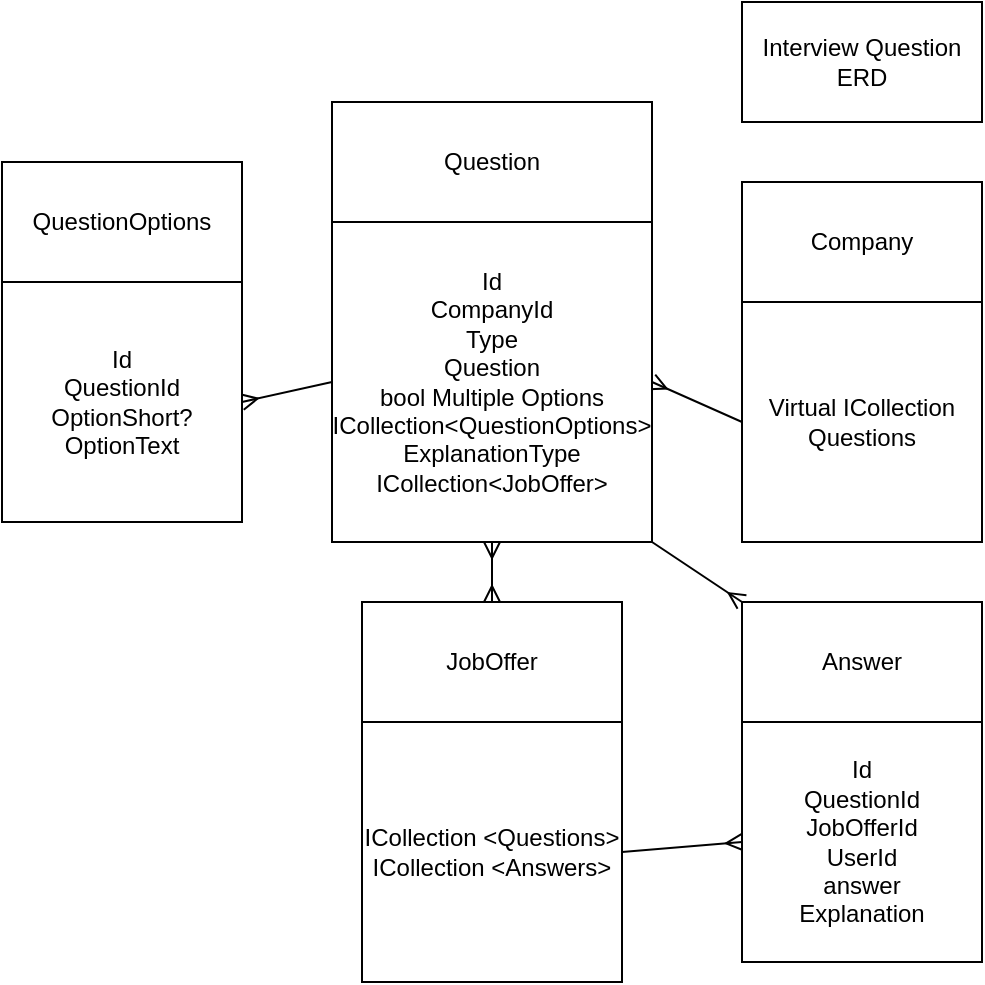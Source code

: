 <mxfile>
    <diagram id="SLfue3OMqnGUAehlpC5w" name="Page-1">
        <mxGraphModel dx="1135" dy="787" grid="1" gridSize="10" guides="1" tooltips="1" connect="1" arrows="1" fold="1" page="1" pageScale="1" pageWidth="827" pageHeight="1169" math="0" shadow="0">
            <root>
                <mxCell id="0"/>
                <mxCell id="1" parent="0"/>
                <mxCell id="2" value="Interview Question ERD" style="rounded=0;whiteSpace=wrap;html=1;" vertex="1" parent="1">
                    <mxGeometry x="400" y="130" width="120" height="60" as="geometry"/>
                </mxCell>
                <mxCell id="3" value="Question" style="rounded=0;whiteSpace=wrap;html=1;" vertex="1" parent="1">
                    <mxGeometry x="195" y="180" width="160" height="60" as="geometry"/>
                </mxCell>
                <mxCell id="11" style="edgeStyle=none;html=1;exitX=1;exitY=0.5;exitDx=0;exitDy=0;entryX=0;entryY=0.5;entryDx=0;entryDy=0;endArrow=none;endFill=0;startArrow=ERmany;startFill=0;" edge="1" parent="1" source="4" target="6">
                    <mxGeometry relative="1" as="geometry"/>
                </mxCell>
                <mxCell id="4" value="Id&lt;br&gt;CompanyId&lt;br&gt;Type&lt;br&gt;Question&lt;br&gt;bool Multiple Options&lt;br&gt;ICollection&amp;lt;QuestionOptions&amp;gt;&lt;br&gt;ExplanationType&lt;br&gt;ICollection&amp;lt;JobOffer&amp;gt;" style="whiteSpace=wrap;html=1;aspect=fixed;" vertex="1" parent="1">
                    <mxGeometry x="195" y="240" width="160" height="160" as="geometry"/>
                </mxCell>
                <mxCell id="5" value="Company" style="rounded=0;whiteSpace=wrap;html=1;" vertex="1" parent="1">
                    <mxGeometry x="400" y="220" width="120" height="60" as="geometry"/>
                </mxCell>
                <mxCell id="6" value="Virtual ICollection Questions" style="whiteSpace=wrap;html=1;aspect=fixed;" vertex="1" parent="1">
                    <mxGeometry x="400" y="280" width="120" height="120" as="geometry"/>
                </mxCell>
                <mxCell id="14" style="edgeStyle=none;html=1;exitX=0.5;exitY=0;exitDx=0;exitDy=0;entryX=0.5;entryY=1;entryDx=0;entryDy=0;startArrow=ERmany;startFill=0;endArrow=ERmany;endFill=0;" edge="1" parent="1" source="7" target="4">
                    <mxGeometry relative="1" as="geometry">
                        <mxPoint x="265" y="410" as="sourcePoint"/>
                    </mxGeometry>
                </mxCell>
                <mxCell id="7" value="JobOffer" style="rounded=0;whiteSpace=wrap;html=1;" vertex="1" parent="1">
                    <mxGeometry x="210" y="430" width="130" height="60" as="geometry"/>
                </mxCell>
                <mxCell id="8" value="ICollection &amp;lt;Questions&amp;gt;&lt;br&gt;ICollection &amp;lt;Answers&amp;gt;" style="whiteSpace=wrap;html=1;aspect=fixed;" vertex="1" parent="1">
                    <mxGeometry x="210" y="490" width="130" height="130" as="geometry"/>
                </mxCell>
                <mxCell id="13" style="edgeStyle=none;html=1;exitX=0;exitY=0;exitDx=0;exitDy=0;entryX=1;entryY=1;entryDx=0;entryDy=0;startArrow=ERmany;startFill=0;endArrow=none;endFill=0;" edge="1" parent="1" source="9" target="4">
                    <mxGeometry relative="1" as="geometry"/>
                </mxCell>
                <mxCell id="9" value="Answer" style="rounded=0;whiteSpace=wrap;html=1;" vertex="1" parent="1">
                    <mxGeometry x="400" y="430" width="120" height="60" as="geometry"/>
                </mxCell>
                <mxCell id="12" style="edgeStyle=none;html=1;exitX=0;exitY=0.5;exitDx=0;exitDy=0;entryX=1;entryY=0.5;entryDx=0;entryDy=0;startArrow=ERmany;startFill=0;endArrow=none;endFill=0;" edge="1" parent="1" source="10" target="8">
                    <mxGeometry relative="1" as="geometry"/>
                </mxCell>
                <mxCell id="10" value="Id&lt;br&gt;QuestionId&lt;br&gt;JobOfferId&lt;br&gt;UserId&lt;br&gt;answer&lt;br&gt;Explanation" style="whiteSpace=wrap;html=1;aspect=fixed;" vertex="1" parent="1">
                    <mxGeometry x="400" y="490" width="120" height="120" as="geometry"/>
                </mxCell>
                <mxCell id="15" value="QuestionOptions" style="rounded=0;whiteSpace=wrap;html=1;" vertex="1" parent="1">
                    <mxGeometry x="30" y="210" width="120" height="60" as="geometry"/>
                </mxCell>
                <mxCell id="17" style="edgeStyle=none;html=1;exitX=1;exitY=0.5;exitDx=0;exitDy=0;entryX=0;entryY=0.5;entryDx=0;entryDy=0;startArrow=ERmany;startFill=0;endArrow=none;endFill=0;" edge="1" parent="1" source="16" target="4">
                    <mxGeometry relative="1" as="geometry"/>
                </mxCell>
                <mxCell id="16" value="Id&lt;br&gt;QuestionId&lt;br&gt;OptionShort?&lt;br&gt;OptionText" style="whiteSpace=wrap;html=1;aspect=fixed;" vertex="1" parent="1">
                    <mxGeometry x="30" y="270" width="120" height="120" as="geometry"/>
                </mxCell>
            </root>
        </mxGraphModel>
    </diagram>
</mxfile>
